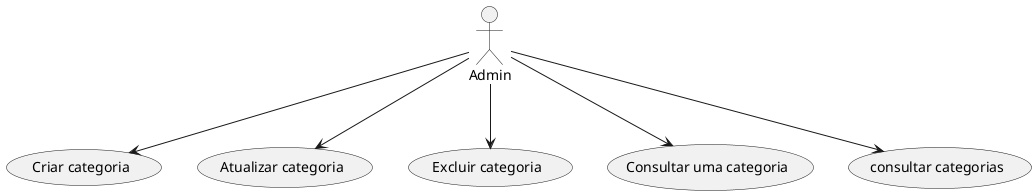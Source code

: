 @startuml

:Admin: --> (Criar categoria)
:Admin: --> (Atualizar categoria)
:Admin: --> (Excluir categoria)
:Admin: --> (Consultar uma categoria)
:Admin: --> (consultar categorias)

@enduml
